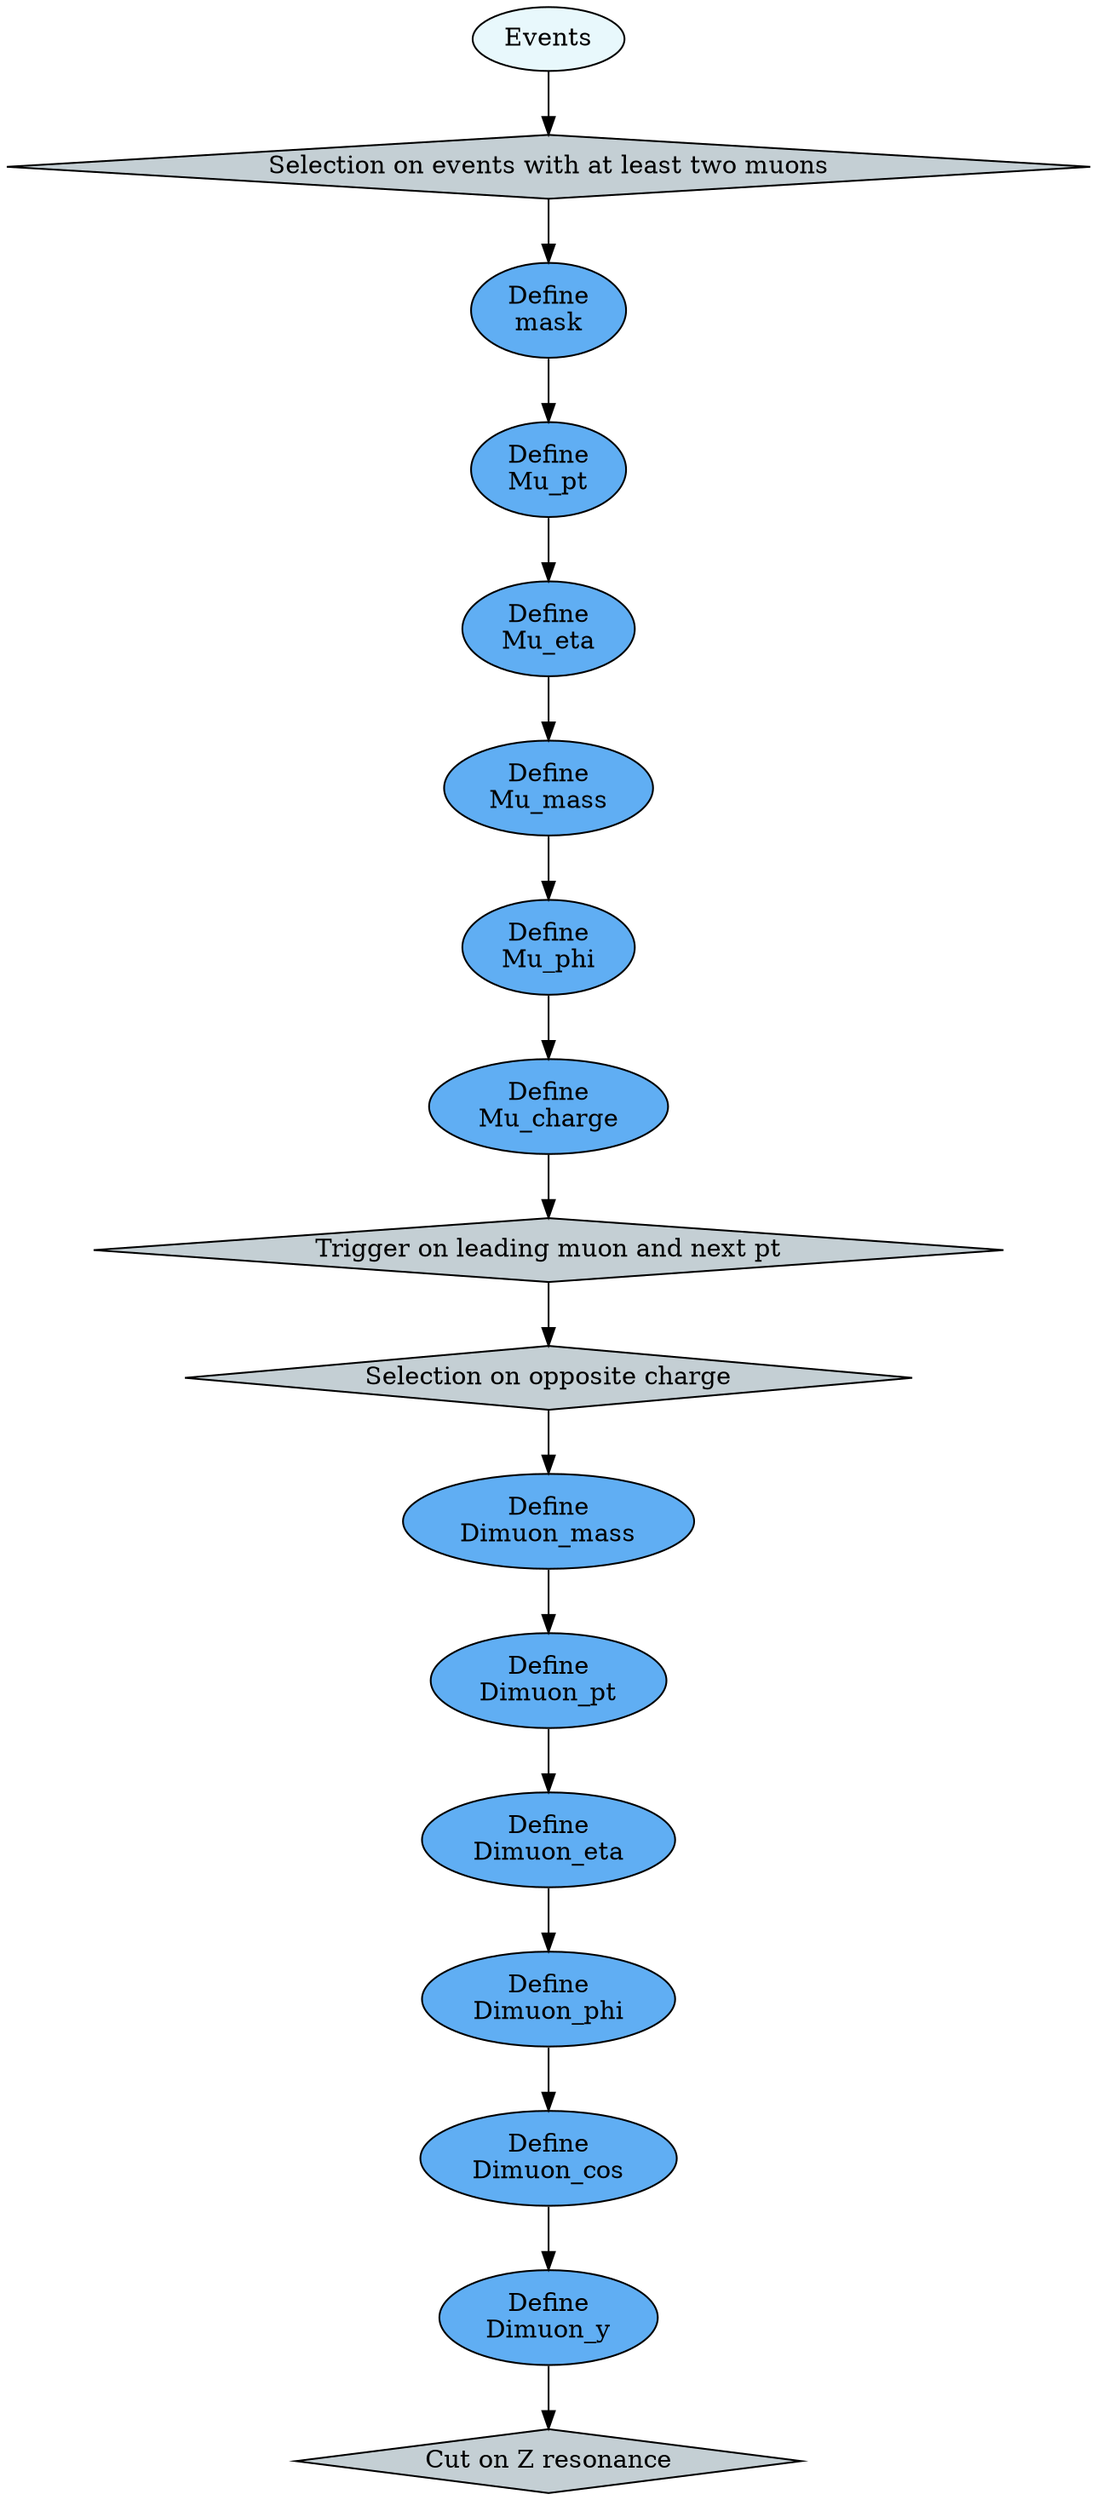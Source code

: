 digraph {
	11 [label="Cut on Z resonance", style="filled", fillcolor="#c4cfd4", shape="diamond"];
	12 [label="Define
Dimuon_y", style="filled", fillcolor="#60aef3", shape="oval"];
	13 [label="Define
Dimuon_cos", style="filled", fillcolor="#60aef3", shape="oval"];
	14 [label="Define
Dimuon_phi", style="filled", fillcolor="#60aef3", shape="oval"];
	15 [label="Define
Dimuon_eta", style="filled", fillcolor="#60aef3", shape="oval"];
	16 [label="Define
Dimuon_pt", style="filled", fillcolor="#60aef3", shape="oval"];
	17 [label="Define
Dimuon_mass", style="filled", fillcolor="#60aef3", shape="oval"];
	10 [label="Selection on opposite charge", style="filled", fillcolor="#c4cfd4", shape="diamond"];
	3 [label="Trigger on leading muon and next pt", style="filled", fillcolor="#c4cfd4", shape="diamond"];
	4 [label="Define
Mu_charge", style="filled", fillcolor="#60aef3", shape="oval"];
	5 [label="Define
Mu_phi", style="filled", fillcolor="#60aef3", shape="oval"];
	6 [label="Define
Mu_mass", style="filled", fillcolor="#60aef3", shape="oval"];
	7 [label="Define
Mu_eta", style="filled", fillcolor="#60aef3", shape="oval"];
	8 [label="Define
Mu_pt", style="filled", fillcolor="#60aef3", shape="oval"];
	9 [label="Define
mask", style="filled", fillcolor="#60aef3", shape="oval"];
	2 [label="Selection on events with at least two muons", style="filled", fillcolor="#c4cfd4", shape="diamond"];
	0 [label="Events", style="filled", fillcolor="#e8f8fc", shape="oval"];
	12 -> 11;
	13 -> 12;
	14 -> 13;
	15 -> 14;
	16 -> 15;
	17 -> 16;
	10 -> 17;
	3 -> 10;
	4 -> 3;
	5 -> 4;
	6 -> 5;
	7 -> 6;
	8 -> 7;
	9 -> 8;
	2 -> 9;
	0 -> 2;
}